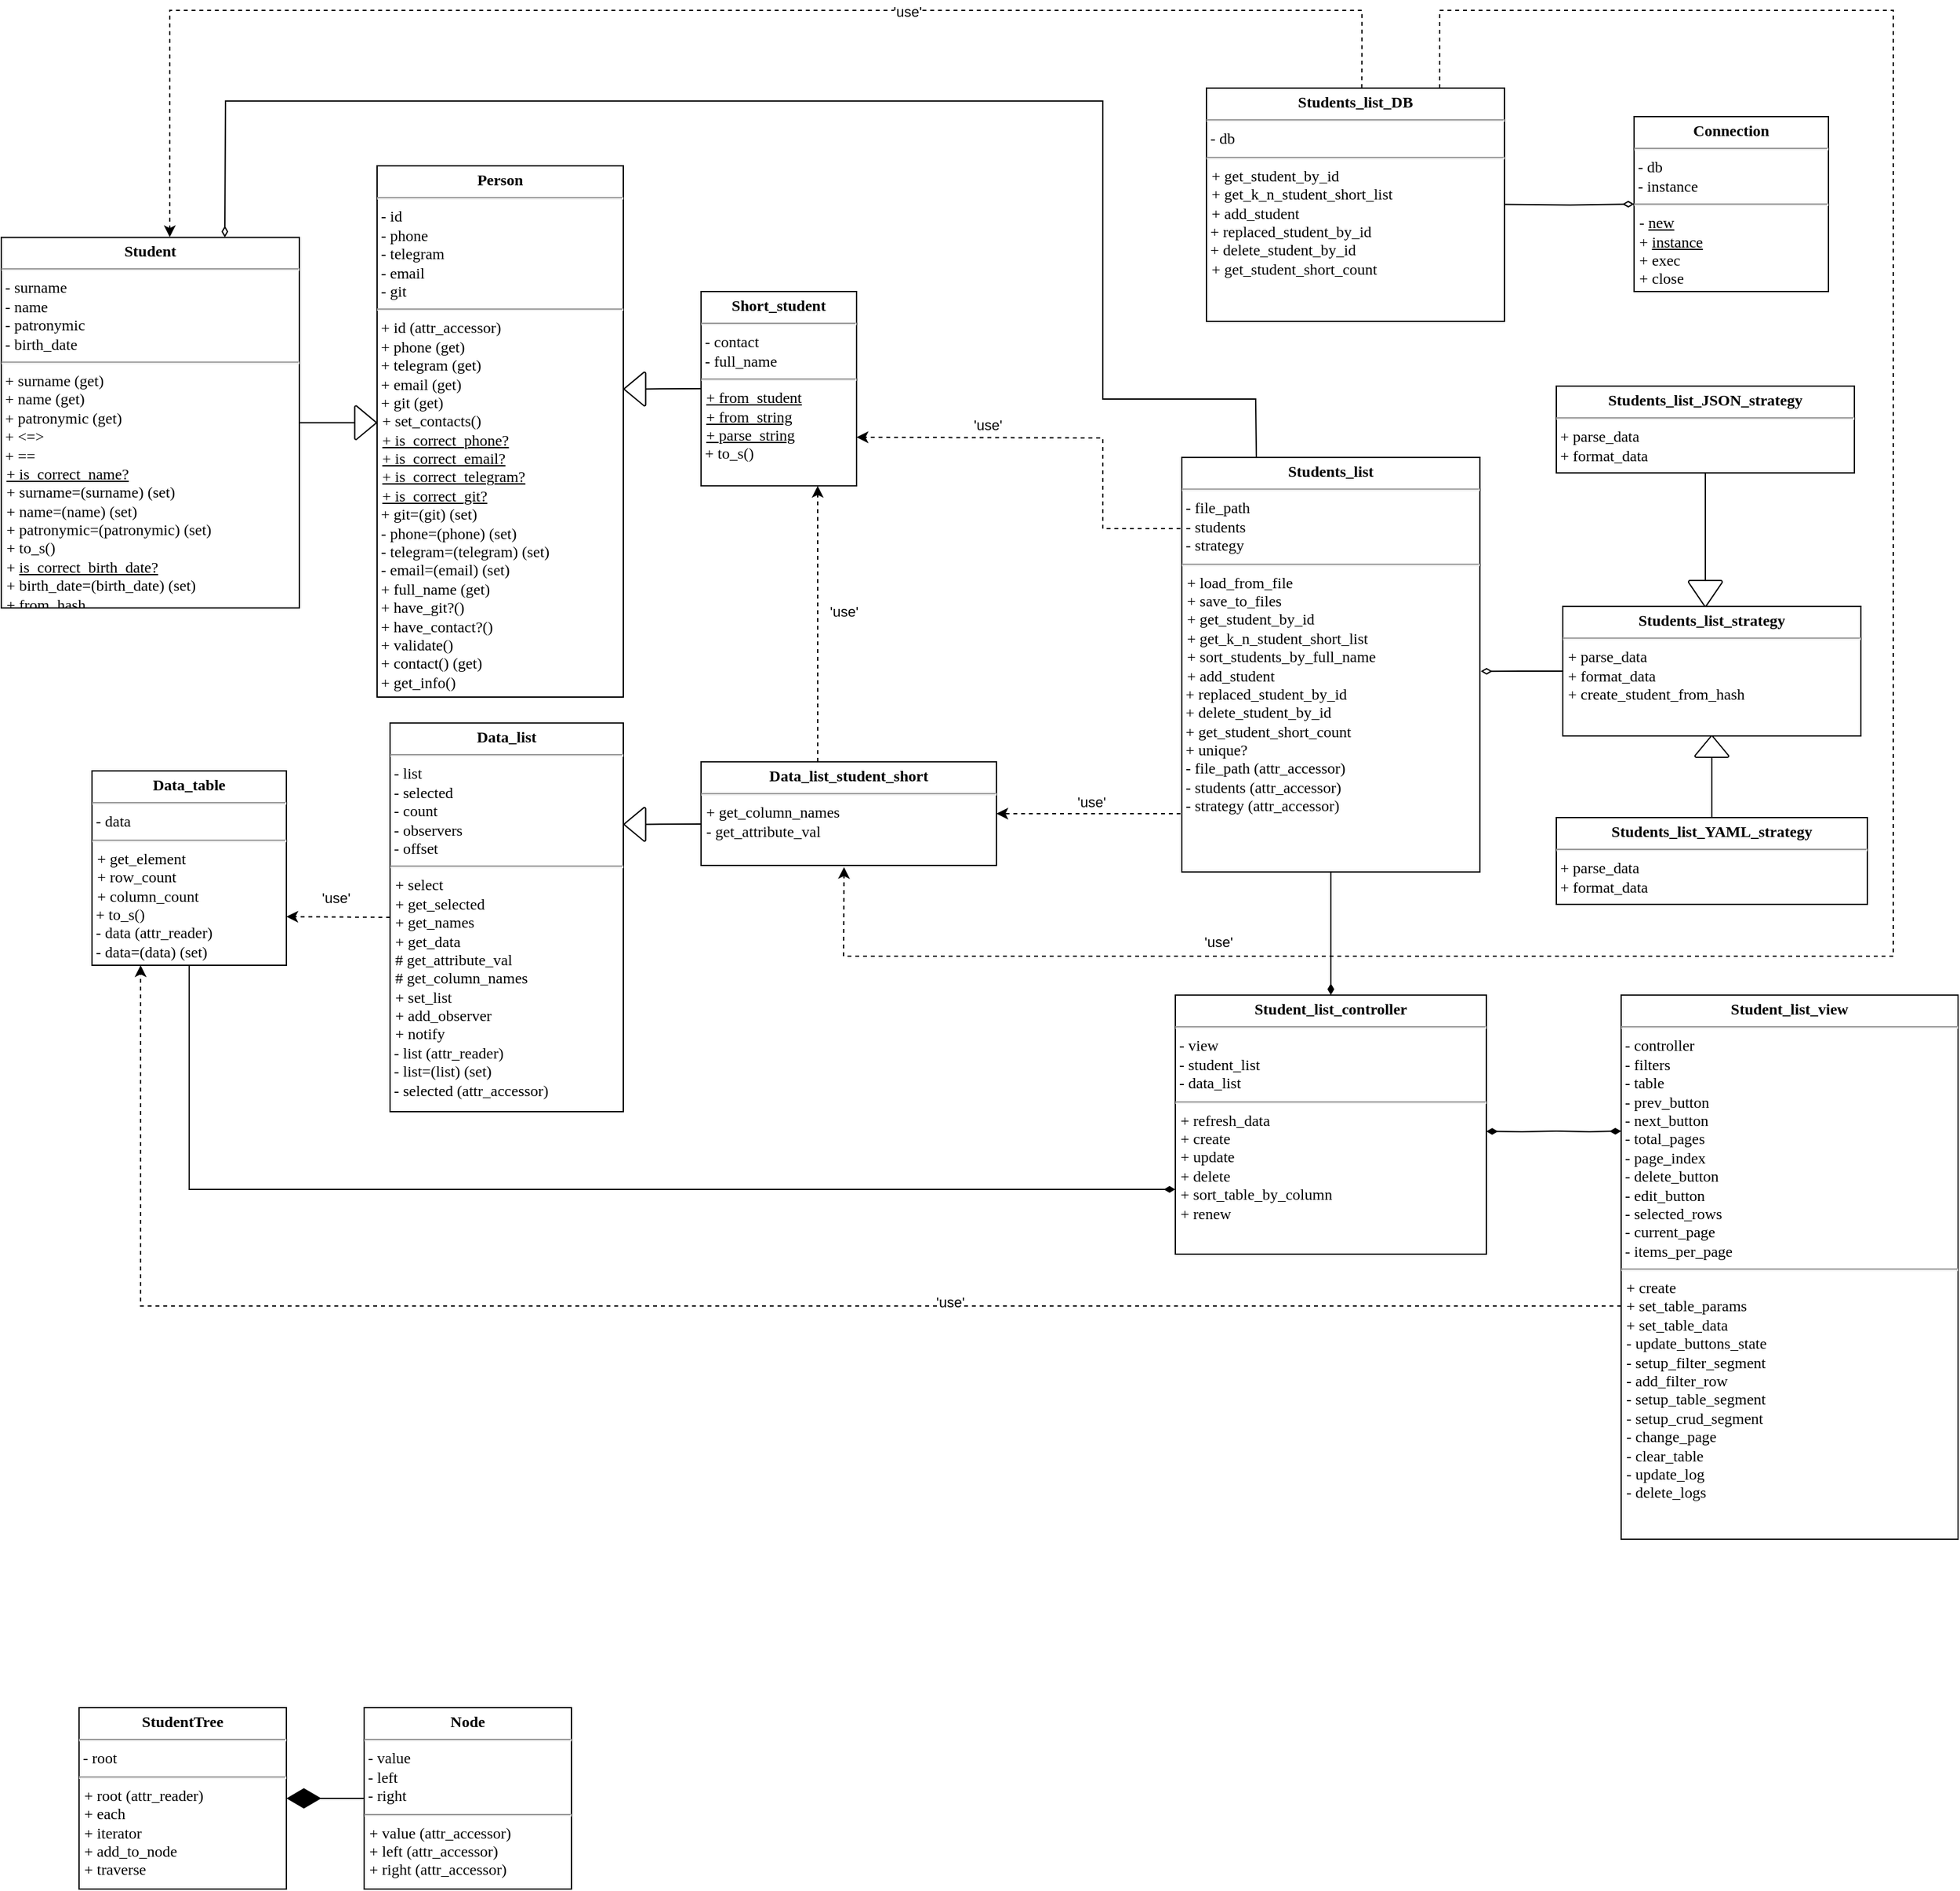 <mxfile version="26.0.6">
  <diagram name="Страница — 1" id="q6ioVeuo6QnO9YoehWd6">
    <mxGraphModel dx="2169" dy="1242" grid="1" gridSize="10" guides="1" tooltips="1" connect="1" arrows="1" fold="1" page="1" pageScale="1" pageWidth="2339" pageHeight="3300" math="0" shadow="0">
      <root>
        <mxCell id="0" />
        <mxCell id="1" parent="0" />
        <mxCell id="qwCBBPK0a3nWT45jZm9N-9" value="&lt;p style=&quot;margin: 4px 0px 0px; text-align: center;&quot;&gt;&lt;b style=&quot;&quot;&gt;&lt;font style=&quot;font-size: 12px;&quot;&gt;Person&lt;/font&gt;&lt;/b&gt;&lt;/p&gt;&lt;hr style=&quot;&quot;&gt;&lt;div style=&quot;border-color: var(--border-color);&quot;&gt;&lt;font style=&quot;border-color: var(--border-color); font-size: 12px;&quot;&gt;&amp;nbsp;- id&lt;/font&gt;&lt;/div&gt;&lt;div style=&quot;border-color: var(--border-color);&quot;&gt;&lt;font style=&quot;font-size: 12px;&quot;&gt;&amp;nbsp;- phone&lt;/font&gt;&lt;/div&gt;&lt;div style=&quot;border-color: var(--border-color);&quot;&gt;&lt;font style=&quot;font-size: 12px;&quot;&gt;&amp;nbsp;- telegram&amp;nbsp;&lt;/font&gt;&lt;/div&gt;&lt;div style=&quot;border-color: var(--border-color);&quot;&gt;&lt;font style=&quot;font-size: 12px;&quot;&gt;&amp;nbsp;- email&lt;/font&gt;&lt;/div&gt;&lt;div style=&quot;border-color: var(--border-color);&quot;&gt;&lt;font style=&quot;font-size: 12px;&quot;&gt;&amp;nbsp;- git&lt;br&gt;&lt;/font&gt;&lt;/div&gt;&lt;hr style=&quot;&quot;&gt;&lt;div style=&quot;border-color: var(--border-color);&quot;&gt;&lt;font style=&quot;border-color: var(--border-color);&quot;&gt;&amp;nbsp;+ id (attr_accessor)&lt;/font&gt;&lt;/div&gt;&lt;div style=&quot;border-color: var(--border-color);&quot;&gt;&amp;nbsp;+ phone (get)&lt;/div&gt;&lt;div style=&quot;border-color: var(--border-color);&quot;&gt;&amp;nbsp;+ telegram (get)&lt;/div&gt;&lt;div style=&quot;border-color: var(--border-color);&quot;&gt;&amp;nbsp;+ email (get)&lt;/div&gt;&lt;p style=&quot;margin: 0px 0px 0px 4px;&quot;&gt;&lt;/p&gt;&lt;div style=&quot;border-color: var(--border-color);&quot;&gt;&amp;nbsp;+ git (get)&lt;/div&gt;&lt;p style=&quot;margin: 0px 0px 0px 4px;&quot;&gt;&lt;font style=&quot;font-size: 12px;&quot;&gt;+ set_contacts()&lt;/font&gt;&lt;/p&gt;&lt;p style=&quot;margin: 0px 0px 0px 4px;&quot;&gt;&lt;u&gt;+ is_correct_phone?&lt;/u&gt;&lt;/p&gt;&lt;p style=&quot;margin: 0px 0px 0px 4px;&quot;&gt;&lt;u&gt;+ is_correct_email?&lt;br&gt;&lt;/u&gt;&lt;/p&gt;&lt;p style=&quot;margin: 0px 0px 0px 4px;&quot;&gt;&lt;u&gt;+ is_correct_telegram?&lt;br&gt;&lt;/u&gt;&lt;/p&gt;&lt;p style=&quot;margin: 0px 0px 0px 4px;&quot;&gt;&lt;u&gt;+ is_correct_git?&lt;/u&gt;&lt;/p&gt;&lt;font style=&quot;font-size: 12px;&quot;&gt;&amp;nbsp;+ git=(git) (set)&lt;br&gt;&amp;nbsp;- phone=(phone) (set)&lt;br&gt;&amp;nbsp;- telegram=(telegram) (set)&lt;br&gt;&amp;nbsp;- email=(email) (set)&lt;br style=&quot;&quot;&gt;&lt;font color=&quot;#ff9e0d&quot;&gt;&amp;nbsp;&lt;/font&gt;+ full_name (get)&lt;/font&gt;&lt;div&gt;&lt;font style=&quot;font-size: 12px;&quot;&gt;&amp;nbsp;+&amp;nbsp;have_git?()&lt;/font&gt;&lt;/div&gt;&lt;div&gt;&lt;font style=&quot;font-size: 12px;&quot;&gt;&amp;nbsp;+&amp;nbsp;have_contact?()&lt;br style=&quot;&quot;&gt;&amp;nbsp;+&amp;nbsp;validate()&lt;br style=&quot;&quot;&gt;&amp;nbsp;+ contact() (get)&lt;br style=&quot;&quot;&gt;&lt;span class=&quot;Apple-converted-space&quot; style=&quot;background-color: initial;&quot;&gt;&amp;nbsp;+ get_info()&lt;span style=&quot;background-color: initial;&quot;&gt;&lt;br&gt;&lt;/span&gt;&lt;/span&gt;&lt;br&gt;&lt;br&gt;&lt;span class=&quot;Apple-converted-space&quot; style=&quot;background-color: initial;&quot;&gt;&amp;nbsp;&lt;/span&gt;&lt;/font&gt;&lt;/div&gt;" style="verticalAlign=top;align=left;overflow=fill;fontSize=12;fontFamily=Verdana;html=1;whiteSpace=wrap;spacingLeft=1;spacing=0;spacingTop=0;" parent="1" vertex="1">
          <mxGeometry x="440" y="410" width="190" height="410" as="geometry" />
        </mxCell>
        <mxCell id="qwCBBPK0a3nWT45jZm9N-11" value="&lt;p style=&quot;margin: 4px 0px 0px; text-align: center; font-size: 12px;&quot;&gt;&lt;b style=&quot;font-size: 12px;&quot;&gt;&lt;font style=&quot;font-size: 12px;&quot;&gt;Student&lt;/font&gt;&lt;/b&gt;&lt;/p&gt;&lt;hr style=&quot;font-size: 12px;&quot;&gt;&lt;div style=&quot;border-color: var(--border-color); font-size: 12px;&quot;&gt;&lt;font style=&quot;border-color: var(--border-color); font-size: 12px;&quot;&gt;&amp;nbsp;- surname&lt;/font&gt;&lt;/div&gt;&lt;div style=&quot;border-color: var(--border-color); font-size: 12px;&quot;&gt;&lt;font style=&quot;border-color: var(--border-color); font-size: 12px;&quot;&gt;&amp;nbsp;- name&lt;/font&gt;&lt;/div&gt;&lt;div style=&quot;border-color: var(--border-color); font-size: 12px;&quot;&gt;&lt;font style=&quot;border-color: var(--border-color); font-size: 12px;&quot;&gt;&amp;nbsp;- patronymic&lt;/font&gt;&lt;/div&gt;&lt;div style=&quot;border-color: var(--border-color); font-size: 12px;&quot;&gt;&lt;font style=&quot;border-color: var(--border-color); font-size: 12px;&quot;&gt;&amp;nbsp;-&amp;nbsp;birth_date&amp;nbsp;&lt;/font&gt;&lt;/div&gt;&lt;hr style=&quot;font-size: 12px;&quot;&gt;&lt;div style=&quot;border-color: var(--border-color);&quot;&gt;&lt;font style=&quot;border-color: var(--border-color);&quot;&gt;&amp;nbsp;+ surname (get)&lt;/font&gt;&lt;/div&gt;&lt;div style=&quot;border-color: var(--border-color);&quot;&gt;&lt;font style=&quot;border-color: var(--border-color);&quot;&gt;&amp;nbsp;+ name (get)&lt;/font&gt;&lt;/div&gt;&lt;p style=&quot;margin: 0px 0px 0px 4px;&quot;&gt;&lt;font style=&quot;background-color: initial;&quot;&gt;&lt;/font&gt;&lt;/p&gt;&lt;div style=&quot;border-color: var(--border-color);&quot;&gt;&lt;font style=&quot;border-color: var(--border-color);&quot;&gt;&amp;nbsp;+ patronymic (get)&lt;/font&gt;&lt;/div&gt;&lt;div style=&quot;border-color: var(--border-color);&quot;&gt;&amp;nbsp;+ &amp;lt;=&amp;gt;&amp;nbsp;&lt;/div&gt;&lt;div style=&quot;border-color: var(--border-color);&quot;&gt;&amp;nbsp;+ ==&amp;nbsp;&lt;/div&gt;&lt;p style=&quot;margin: 0px 0px 0px 4px; font-size: 12px;&quot;&gt;&lt;font style=&quot;background-color: initial;&quot;&gt;&lt;span style=&quot;background-color: initial;&quot;&gt;&lt;u&gt;+ is_correct_name?&lt;/u&gt;&lt;/span&gt;&lt;/font&gt;&lt;/p&gt;&lt;p style=&quot;margin: 0px 0px 0px 4px; font-size: 12px;&quot;&gt;&lt;font style=&quot;background-color: initial;&quot;&gt;+ surname=(surname) (set)&lt;span style=&quot;background-color: initial;&quot;&gt;&lt;br&gt;&lt;/span&gt;&lt;/font&gt;&lt;/p&gt;&lt;p style=&quot;margin: 0px 0px 0px 4px; font-size: 12px;&quot;&gt;&lt;font style=&quot;background-color: initial;&quot;&gt;+ name=(name)&amp;nbsp;&lt;span style=&quot;background-color: initial;&quot;&gt;(set)&lt;/span&gt;&lt;br&gt;&lt;/font&gt;&lt;/p&gt;&lt;p style=&quot;margin: 0px 0px 0px 4px; font-size: 12px;&quot;&gt;&lt;font style=&quot;background-color: initial;&quot;&gt;+ patronymic=(patronymic)&amp;nbsp;&lt;span style=&quot;background-color: initial;&quot;&gt;(set)&lt;/span&gt;&lt;br&gt;&lt;/font&gt;&lt;/p&gt;&lt;p style=&quot;margin: 0px 0px 0px 4px; font-size: 12px;&quot;&gt;&lt;font style=&quot;background-color: initial;&quot;&gt;+ t&lt;/font&gt;&lt;span style=&quot;background-color: initial;&quot;&gt;o_s()&lt;/span&gt;&lt;br&gt;&lt;/p&gt;&lt;p style=&quot;margin: 0px 0px 0px 4px;&quot;&gt;+&amp;nbsp;&lt;span style=&quot;background-color: initial;&quot;&gt;&lt;u&gt;is_correct_birth_date?&lt;/u&gt;&lt;/span&gt;&lt;/p&gt;&lt;p style=&quot;margin: 0px 0px 0px 4px;&quot;&gt;+&amp;nbsp;&lt;span style=&quot;background-color: initial;&quot;&gt;birth_date=(birth_date)&amp;nbsp;&lt;/span&gt;&lt;span style=&quot;font-size: 12px; background-color: initial;&quot;&gt;(set)&lt;/span&gt;&lt;/p&gt;&lt;p style=&quot;margin: 0px 0px 0px 4px;&quot;&gt;&lt;span style=&quot;font-size: 12px; background-color: initial;&quot;&gt;+ &lt;u&gt;from_hash&lt;/u&gt;&lt;/span&gt;&lt;/p&gt;&lt;p style=&quot;margin: 0px 0px 0px 4px; font-size: 12px;&quot;&gt;&lt;span style=&quot;background-color: initial;&quot;&gt;&lt;br&gt;&lt;/span&gt;&lt;/p&gt;&lt;font style=&quot;font-size: 12px;&quot;&gt;&lt;br style=&quot;font-size: 12px;&quot;&gt;&lt;span class=&quot;Apple-converted-space&quot; style=&quot;background-color: initial; font-size: 12px;&quot;&gt;&amp;nbsp;&lt;/span&gt;&lt;/font&gt;" style="verticalAlign=top;align=left;overflow=fill;fontSize=12;fontFamily=Verdana;html=1;whiteSpace=wrap;spacingLeft=1;spacing=0;spacingTop=0;" parent="1" vertex="1">
          <mxGeometry x="150" y="465.25" width="230" height="285.97" as="geometry" />
        </mxCell>
        <mxCell id="qwCBBPK0a3nWT45jZm9N-13" value="&lt;p style=&quot;margin: 4px 0px 0px; text-align: center;&quot;&gt;&lt;b style=&quot;&quot;&gt;&lt;font style=&quot;font-size: 12px;&quot;&gt;Short_student&lt;/font&gt;&lt;/b&gt;&lt;/p&gt;&lt;hr style=&quot;&quot;&gt;&lt;div style=&quot;border-color: var(--border-color);&quot;&gt;&lt;font style=&quot;font-size: 12px;&quot;&gt;&lt;span style=&quot;background-color: initial;&quot;&gt;&lt;font style=&quot;&quot;&gt;&amp;nbsp;-&lt;/font&gt;&amp;nbsp;contact&lt;/span&gt;&lt;/font&gt;&lt;/div&gt;&lt;div style=&quot;border-color: var(--border-color);&quot;&gt;&amp;nbsp;- full_name&lt;font style=&quot;font-size: 12px;&quot; color=&quot;#ff2119&quot;&gt;&lt;span style=&quot;background-color: initial;&quot;&gt;&lt;br&gt;&lt;/span&gt;&lt;/font&gt;&lt;/div&gt;&lt;hr style=&quot;&quot;&gt;&lt;p style=&quot;margin: 0px 0px 0px 4px;&quot;&gt;&lt;u&gt;+ from_student&lt;br&gt;&lt;/u&gt;&lt;/p&gt;&lt;p style=&quot;margin: 0px 0px 0px 4px;&quot;&gt;&lt;u&gt;+ from_string&lt;br&gt;&lt;/u&gt;&lt;/p&gt;&lt;p style=&quot;margin: 0px 0px 0px 4px;&quot;&gt;&lt;u&gt;+ parse_string&lt;/u&gt;&lt;/p&gt;&lt;div&gt;&lt;font style=&quot;font-size: 12px;&quot;&gt;&amp;nbsp;+&amp;nbsp;to_s()&lt;br&gt;&lt;br&gt;&lt;span class=&quot;Apple-converted-space&quot; style=&quot;background-color: initial;&quot;&gt;&amp;nbsp;&lt;/span&gt;&lt;/font&gt;&lt;/div&gt;" style="verticalAlign=top;align=left;overflow=fill;fontSize=12;fontFamily=Verdana;html=1;whiteSpace=wrap;spacingLeft=1;spacing=0;spacingTop=0;" parent="1" vertex="1">
          <mxGeometry x="690" y="507" width="120" height="150" as="geometry" />
        </mxCell>
        <mxCell id="1eMVcWU3NHtkVdJLu_dg-1" value="" style="strokeWidth=1;html=1;shape=mxgraph.flowchart.extract_or_measurement;whiteSpace=wrap;rotation=-90;" parent="1" vertex="1">
          <mxGeometry x="626" y="574" width="26.05" height="16.46" as="geometry" />
        </mxCell>
        <mxCell id="1eMVcWU3NHtkVdJLu_dg-2" value="" style="strokeWidth=1;html=1;shape=mxgraph.flowchart.extract_or_measurement;whiteSpace=wrap;rotation=-90;direction=west;" parent="1" vertex="1">
          <mxGeometry x="417.95" y="600" width="26.05" height="16.46" as="geometry" />
        </mxCell>
        <mxCell id="1eMVcWU3NHtkVdJLu_dg-3" value="" style="endArrow=none;html=1;rounded=0;exitX=0.5;exitY=1;exitDx=0;exitDy=0;exitPerimeter=0;entryX=1;entryY=0.5;entryDx=0;entryDy=0;" parent="1" source="1eMVcWU3NHtkVdJLu_dg-2" target="qwCBBPK0a3nWT45jZm9N-11" edge="1">
          <mxGeometry width="50" height="50" relative="1" as="geometry">
            <mxPoint x="422.745" y="581.23" as="sourcePoint" />
            <mxPoint x="410" y="630" as="targetPoint" />
          </mxGeometry>
        </mxCell>
        <mxCell id="1eMVcWU3NHtkVdJLu_dg-4" value="" style="endArrow=none;html=1;rounded=0;entryX=0.5;entryY=1;entryDx=0;entryDy=0;exitX=0;exitY=0.5;exitDx=0;exitDy=0;entryPerimeter=0;" parent="1" source="qwCBBPK0a3nWT45jZm9N-13" target="1eMVcWU3NHtkVdJLu_dg-1" edge="1">
          <mxGeometry width="50" height="50" relative="1" as="geometry">
            <mxPoint x="433" y="592" as="sourcePoint" />
            <mxPoint x="390" y="592" as="targetPoint" />
          </mxGeometry>
        </mxCell>
        <mxCell id="26GmRD7r61UipeSkqGhc-1" value="&lt;p style=&quot;margin: 4px 0px 0px; text-align: center;&quot;&gt;&lt;b&gt;&lt;font&gt;StudentTree&lt;/font&gt;&lt;/b&gt;&lt;/p&gt;&lt;hr&gt;&lt;div style=&quot;border-color: var(--border-color);&quot;&gt;&lt;font&gt;&lt;span style=&quot;background-color: initial;&quot;&gt;&lt;font&gt;&amp;nbsp;-&lt;/font&gt;&amp;nbsp;root&lt;/span&gt;&lt;/font&gt;&lt;/div&gt;&lt;hr&gt;&lt;p style=&quot;margin: 0px 0px 0px 4px;&quot;&gt;&lt;font&gt;&lt;font&gt;+ root (attr_reader)&lt;br&gt;+ each&lt;br&gt;&lt;/font&gt;&lt;/font&gt;&lt;/p&gt;&lt;p style=&quot;margin: 0px 0px 0px 4px;&quot;&gt;&lt;font&gt;&lt;font&gt;+&amp;nbsp;&lt;/font&gt;iterator&lt;/font&gt;&lt;/p&gt;&lt;p style=&quot;margin: 0px 0px 0px 4px;&quot;&gt;&lt;font&gt;&lt;span class=&quot;Apple-converted-space&quot; style=&quot;background-color: initial;&quot;&gt;+ add_to_node&lt;/span&gt;&lt;/font&gt;&lt;/p&gt;&lt;p style=&quot;margin: 0px 0px 0px 4px;&quot;&gt;&lt;span style=&quot;background-color: initial;&quot;&gt;+ traverse&lt;/span&gt;&lt;/p&gt;" style="verticalAlign=top;align=left;overflow=fill;fontSize=12;fontFamily=Verdana;html=1;whiteSpace=wrap;spacingLeft=1;spacing=0;spacingTop=0;" parent="1" vertex="1">
          <mxGeometry x="210" y="1600" width="160" height="140" as="geometry" />
        </mxCell>
        <mxCell id="26GmRD7r61UipeSkqGhc-3" value="&lt;p style=&quot;margin: 4px 0px 0px; text-align: center;&quot;&gt;&lt;b&gt;Node&lt;/b&gt;&lt;/p&gt;&lt;hr&gt;&lt;div style=&quot;border-color: var(--border-color);&quot;&gt;&lt;div style=&quot;border-color: var(--border-color);&quot;&gt;&lt;span style=&quot;background-color: initial;&quot;&gt;&lt;font&gt;&amp;nbsp;-&lt;/font&gt;&amp;nbsp;value&lt;/span&gt;&lt;/div&gt;&lt;div style=&quot;border-color: var(--border-color);&quot;&gt;&lt;span style=&quot;background-color: initial;&quot;&gt;&amp;nbsp;- left&lt;/span&gt;&lt;/div&gt;&lt;div style=&quot;border-color: var(--border-color);&quot;&gt;&lt;span style=&quot;background-color: initial;&quot;&gt;&amp;nbsp;- right&lt;/span&gt;&lt;/div&gt;&lt;/div&gt;&lt;hr&gt;&lt;p style=&quot;margin: 0px 0px 0px 4px;&quot;&gt;&lt;font&gt;&lt;font&gt;+ value (attr_accessor)&lt;/font&gt;&lt;/font&gt;&lt;/p&gt;&lt;p style=&quot;margin: 0px 0px 0px 4px;&quot;&gt;&lt;font&gt;&lt;font&gt;+ left&amp;nbsp;(attr_accessor)&lt;/font&gt;&lt;/font&gt;&lt;/p&gt;&lt;p style=&quot;margin: 0px 0px 0px 4px;&quot;&gt;&lt;font&gt;&lt;font&gt;+ right&amp;nbsp;(attr_accessor)&lt;br&gt;&lt;br&gt;&lt;/font&gt;&lt;/font&gt;&lt;/p&gt;" style="verticalAlign=top;align=left;overflow=fill;fontSize=12;fontFamily=Verdana;html=1;whiteSpace=wrap;spacingLeft=1;spacing=0;spacingTop=0;" parent="1" vertex="1">
          <mxGeometry x="430" y="1600" width="160" height="140" as="geometry" />
        </mxCell>
        <mxCell id="26GmRD7r61UipeSkqGhc-4" value="" style="endArrow=diamondThin;endFill=1;endSize=24;html=1;rounded=0;entryX=1;entryY=0.5;entryDx=0;entryDy=0;exitX=0;exitY=0.5;exitDx=0;exitDy=0;fontFamily=Verdana;fontSize=12;" parent="1" source="26GmRD7r61UipeSkqGhc-3" target="26GmRD7r61UipeSkqGhc-1" edge="1">
          <mxGeometry width="160" relative="1" as="geometry">
            <mxPoint x="490" y="1570" as="sourcePoint" />
            <mxPoint x="650" y="1570" as="targetPoint" />
          </mxGeometry>
        </mxCell>
        <mxCell id="Yj_QdFQ2FOfzB5gDncp1-5" style="edgeStyle=orthogonalEdgeStyle;rounded=0;orthogonalLoop=1;jettySize=auto;html=1;entryX=0;entryY=0.75;entryDx=0;entryDy=0;endArrow=diamondThin;endFill=1;" edge="1" parent="1" source="-DEV9Ip3VkX0EOVQWoMF-1" target="Yj_QdFQ2FOfzB5gDncp1-2">
          <mxGeometry relative="1" as="geometry">
            <Array as="points">
              <mxPoint x="295" y="1200" />
            </Array>
          </mxGeometry>
        </mxCell>
        <mxCell id="-DEV9Ip3VkX0EOVQWoMF-1" value="&lt;p style=&quot;margin: 4px 0px 0px; text-align: center;&quot;&gt;&lt;b style=&quot;&quot;&gt;&lt;font style=&quot;font-size: 12px;&quot;&gt;Data_table&lt;/font&gt;&lt;/b&gt;&lt;/p&gt;&lt;hr style=&quot;&quot;&gt;&lt;div style=&quot;border-color: var(--border-color);&quot;&gt;&lt;font style=&quot;font-size: 12px;&quot;&gt;&lt;span style=&quot;background-color: initial;&quot;&gt;&lt;font style=&quot;&quot;&gt;&amp;nbsp;-&lt;/font&gt;&amp;nbsp;data&lt;/span&gt;&lt;/font&gt;&lt;/div&gt;&lt;hr style=&quot;&quot;&gt;&lt;p style=&quot;margin: 0px 0px 0px 4px;&quot;&gt;+&amp;nbsp;get_element&lt;/p&gt;&lt;p style=&quot;margin: 0px 0px 0px 4px;&quot;&gt;+ row_count&lt;/p&gt;&lt;p style=&quot;margin: 0px 0px 0px 4px;&quot;&gt;+ column_count&lt;/p&gt;&lt;div&gt;&lt;font style=&quot;font-size: 12px;&quot;&gt;&amp;nbsp;+&amp;nbsp;to_s()&lt;/font&gt;&lt;/div&gt;&lt;div&gt;&lt;font style=&quot;font-size: 12px;&quot;&gt;&amp;nbsp;- data (attr_reader)&lt;/font&gt;&lt;/div&gt;&lt;div&gt;&lt;font style=&quot;font-size: 12px;&quot;&gt;&amp;nbsp;- data=(data) (set)&lt;br&gt;&lt;br&gt;&lt;span class=&quot;Apple-converted-space&quot; style=&quot;background-color: initial;&quot;&gt;&amp;nbsp;&lt;/span&gt;&lt;/font&gt;&lt;/div&gt;" style="verticalAlign=top;align=left;overflow=fill;fontSize=12;fontFamily=Verdana;html=1;whiteSpace=wrap;spacingLeft=1;spacing=0;spacingTop=0;" parent="1" vertex="1">
          <mxGeometry x="220" y="877" width="150" height="150" as="geometry" />
        </mxCell>
        <mxCell id="-DEV9Ip3VkX0EOVQWoMF-2" value="&lt;p style=&quot;margin: 4px 0px 0px; text-align: center;&quot;&gt;&lt;b style=&quot;&quot;&gt;&lt;font style=&quot;font-size: 12px;&quot;&gt;Data_list&lt;/font&gt;&lt;/b&gt;&lt;/p&gt;&lt;hr style=&quot;&quot;&gt;&lt;div style=&quot;border-color: var(--border-color);&quot;&gt;&lt;font style=&quot;font-size: 12px;&quot;&gt;&lt;span style=&quot;background-color: initial;&quot;&gt;&lt;font style=&quot;&quot;&gt;&amp;nbsp;-&lt;/font&gt;&amp;nbsp;list&lt;/span&gt;&lt;/font&gt;&lt;/div&gt;&lt;div style=&quot;border-color: var(--border-color);&quot;&gt;&lt;font style=&quot;font-size: 12px;&quot;&gt;&lt;span style=&quot;background-color: initial;&quot;&gt;&amp;nbsp;- selected&lt;/span&gt;&lt;/font&gt;&lt;/div&gt;&lt;div style=&quot;border-color: var(--border-color);&quot;&gt;&amp;nbsp;- count&lt;/div&gt;&lt;div style=&quot;border-color: var(--border-color);&quot;&gt;&amp;nbsp;- observers&lt;/div&gt;&lt;div style=&quot;border-color: var(--border-color);&quot;&gt;&amp;nbsp;- offset&lt;/div&gt;&lt;hr style=&quot;&quot;&gt;&lt;p style=&quot;margin: 0px 0px 0px 4px;&quot;&gt;&lt;span style=&quot;background-color: initial;&quot;&gt;+&amp;nbsp;select&lt;/span&gt;&lt;/p&gt;&lt;p style=&quot;margin: 0px 0px 0px 4px;&quot;&gt;+ get_selected&lt;span style=&quot;background-color: initial;&quot;&gt;&lt;/span&gt;&lt;/p&gt;&lt;p style=&quot;margin: 0px 0px 0px 4px;&quot;&gt;&lt;span style=&quot;background-color: transparent; color: light-dark(rgb(0, 0, 0), rgb(255, 255, 255));&quot;&gt;+ get_names&lt;/span&gt;&lt;/p&gt;&lt;p style=&quot;margin: 0px 0px 0px 4px;&quot;&gt;+ get_data&lt;/p&gt;&lt;p style=&quot;margin: 0px 0px 0px 4px;&quot;&gt;# get_attribute_val&lt;/p&gt;&lt;p style=&quot;margin: 0px 0px 0px 4px;&quot;&gt;&lt;span style=&quot;background-color: transparent; color: light-dark(rgb(0, 0, 0), rgb(255, 255, 255));&quot;&gt;#&lt;/span&gt;&lt;span style=&quot;background-color: transparent; color: light-dark(rgb(0, 0, 0), rgb(255, 255, 255));&quot;&gt;&amp;nbsp;&lt;/span&gt;get_column_names&lt;/p&gt;&lt;p style=&quot;margin: 0px 0px 0px 4px;&quot;&gt;+ set_list&lt;/p&gt;&lt;p style=&quot;margin: 0px 0px 0px 4px;&quot;&gt;+ add_observer&lt;/p&gt;&lt;p style=&quot;margin: 0px 0px 0px 4px;&quot;&gt;+ notify&lt;/p&gt;&lt;div&gt;&amp;nbsp;- list (attr_reader)&lt;/div&gt;&lt;div&gt;&amp;nbsp;- list=(list) (set)&lt;/div&gt;&lt;div&gt;&amp;nbsp;- selected (attr_accessor)&lt;/div&gt;&lt;div&gt;&lt;font style=&quot;font-size: 12px;&quot;&gt;&lt;span class=&quot;Apple-converted-space&quot; style=&quot;background-color: initial;&quot;&gt;&amp;nbsp;&lt;/span&gt;&lt;/font&gt;&lt;/div&gt;" style="verticalAlign=top;align=left;overflow=fill;fontSize=12;fontFamily=Verdana;html=1;whiteSpace=wrap;spacingLeft=1;spacing=0;spacingTop=0;" parent="1" vertex="1">
          <mxGeometry x="450" y="840" width="180" height="300" as="geometry" />
        </mxCell>
        <mxCell id="-DEV9Ip3VkX0EOVQWoMF-3" value="&lt;p style=&quot;margin: 4px 0px 0px; text-align: center;&quot;&gt;&lt;b style=&quot;&quot;&gt;&lt;font style=&quot;font-size: 12px;&quot;&gt;Data_list_student_short&lt;/font&gt;&lt;/b&gt;&lt;/p&gt;&lt;hr style=&quot;&quot;&gt;&lt;p style=&quot;margin: 0px 0px 0px 4px;&quot;&gt;&lt;span style=&quot;background-color: initial;&quot;&gt;+ get_column_names&lt;/span&gt;&lt;/p&gt;&lt;p style=&quot;margin: 0px 0px 0px 4px;&quot;&gt;-&amp;nbsp;&lt;span style=&quot;background-color: initial;&quot;&gt;get_attribute_val&lt;/span&gt;&lt;/p&gt;&lt;div&gt;&lt;font style=&quot;font-size: 12px;&quot;&gt;&lt;br&gt;&lt;span class=&quot;Apple-converted-space&quot; style=&quot;background-color: initial;&quot;&gt;&amp;nbsp;&lt;/span&gt;&lt;/font&gt;&lt;/div&gt;" style="verticalAlign=top;align=left;overflow=fill;fontSize=12;fontFamily=Verdana;html=1;whiteSpace=wrap;spacingLeft=1;spacing=0;spacingTop=0;" parent="1" vertex="1">
          <mxGeometry x="690" y="870" width="227.95" height="80" as="geometry" />
        </mxCell>
        <mxCell id="-DEV9Ip3VkX0EOVQWoMF-4" value="" style="strokeWidth=1;html=1;shape=mxgraph.flowchart.extract_or_measurement;whiteSpace=wrap;rotation=-90;" parent="1" vertex="1">
          <mxGeometry x="626" y="910" width="26.05" height="16.46" as="geometry" />
        </mxCell>
        <mxCell id="-DEV9Ip3VkX0EOVQWoMF-5" value="" style="endArrow=none;html=1;rounded=0;entryX=0.5;entryY=1;entryDx=0;entryDy=0;exitX=0;exitY=0.5;exitDx=0;exitDy=0;entryPerimeter=0;" parent="1" target="-DEV9Ip3VkX0EOVQWoMF-4" edge="1">
          <mxGeometry width="50" height="50" relative="1" as="geometry">
            <mxPoint x="690" y="918" as="sourcePoint" />
            <mxPoint x="390" y="928" as="targetPoint" />
          </mxGeometry>
        </mxCell>
        <mxCell id="-DEV9Ip3VkX0EOVQWoMF-6" value="" style="endArrow=classic;html=1;rounded=0;entryX=0.75;entryY=1;entryDx=0;entryDy=0;exitX=0.395;exitY=0;exitDx=0;exitDy=0;exitPerimeter=0;dashed=1;" parent="1" source="-DEV9Ip3VkX0EOVQWoMF-3" target="qwCBBPK0a3nWT45jZm9N-13" edge="1">
          <mxGeometry width="50" height="50" relative="1" as="geometry">
            <mxPoint x="520" y="790" as="sourcePoint" />
            <mxPoint x="570" y="740" as="targetPoint" />
          </mxGeometry>
        </mxCell>
        <mxCell id="-DEV9Ip3VkX0EOVQWoMF-7" value="&lt;br&gt;&lt;div&gt;&lt;br&gt;&lt;/div&gt;" style="edgeLabel;html=1;align=center;verticalAlign=middle;resizable=0;points=[];" parent="-DEV9Ip3VkX0EOVQWoMF-6" vertex="1" connectable="0">
          <mxGeometry x="0.103" relative="1" as="geometry">
            <mxPoint as="offset" />
          </mxGeometry>
        </mxCell>
        <mxCell id="-DEV9Ip3VkX0EOVQWoMF-8" value="&#39;use&#39;" style="edgeLabel;html=1;align=center;verticalAlign=middle;resizable=0;points=[];" parent="-DEV9Ip3VkX0EOVQWoMF-6" vertex="1" connectable="0">
          <mxGeometry x="0.103" y="-1" relative="1" as="geometry">
            <mxPoint x="19" y="1" as="offset" />
          </mxGeometry>
        </mxCell>
        <mxCell id="-DEV9Ip3VkX0EOVQWoMF-9" value="" style="endArrow=classic;html=1;rounded=0;entryX=1;entryY=0.75;entryDx=0;entryDy=0;exitX=0;exitY=0.5;exitDx=0;exitDy=0;dashed=1;" parent="1" source="-DEV9Ip3VkX0EOVQWoMF-2" target="-DEV9Ip3VkX0EOVQWoMF-1" edge="1">
          <mxGeometry width="50" height="50" relative="1" as="geometry">
            <mxPoint x="790" y="880" as="sourcePoint" />
            <mxPoint x="790" y="667" as="targetPoint" />
          </mxGeometry>
        </mxCell>
        <mxCell id="-DEV9Ip3VkX0EOVQWoMF-10" value="&lt;br&gt;&lt;div&gt;&lt;br&gt;&lt;/div&gt;" style="edgeLabel;html=1;align=center;verticalAlign=middle;resizable=0;points=[];" parent="-DEV9Ip3VkX0EOVQWoMF-9" vertex="1" connectable="0">
          <mxGeometry x="0.103" relative="1" as="geometry">
            <mxPoint as="offset" />
          </mxGeometry>
        </mxCell>
        <mxCell id="-DEV9Ip3VkX0EOVQWoMF-11" value="&#39;use&#39;" style="edgeLabel;html=1;align=center;verticalAlign=middle;resizable=0;points=[];" parent="-DEV9Ip3VkX0EOVQWoMF-9" vertex="1" connectable="0">
          <mxGeometry x="0.103" y="-1" relative="1" as="geometry">
            <mxPoint x="2" y="-14" as="offset" />
          </mxGeometry>
        </mxCell>
        <mxCell id="Yj_QdFQ2FOfzB5gDncp1-4" style="edgeStyle=orthogonalEdgeStyle;rounded=0;orthogonalLoop=1;jettySize=auto;html=1;entryX=0.5;entryY=0;entryDx=0;entryDy=0;endArrow=diamondThin;endFill=1;" edge="1" parent="1" source="-DEV9Ip3VkX0EOVQWoMF-12" target="Yj_QdFQ2FOfzB5gDncp1-2">
          <mxGeometry relative="1" as="geometry" />
        </mxCell>
        <mxCell id="-DEV9Ip3VkX0EOVQWoMF-12" value="&lt;p style=&quot;margin: 4px 0px 0px; text-align: center;&quot;&gt;&lt;b style=&quot;&quot;&gt;&lt;font style=&quot;font-size: 12px;&quot;&gt;Students_list&lt;/font&gt;&lt;/b&gt;&lt;/p&gt;&lt;hr style=&quot;&quot;&gt;&lt;div style=&quot;border-color: var(--border-color);&quot;&gt;&lt;font style=&quot;font-size: 12px;&quot;&gt;&lt;span style=&quot;background-color: initial;&quot;&gt;&lt;font style=&quot;&quot;&gt;&amp;nbsp;-&lt;/font&gt;&amp;nbsp;file_path&lt;/span&gt;&lt;/font&gt;&lt;/div&gt;&lt;div style=&quot;border-color: var(--border-color);&quot;&gt;&lt;font style=&quot;font-size: 12px;&quot;&gt;&lt;span style=&quot;background-color: initial;&quot;&gt;&amp;nbsp;- students&lt;/span&gt;&lt;/font&gt;&lt;/div&gt;&lt;div style=&quot;border-color: var(--border-color);&quot;&gt;&amp;nbsp;- strategy&lt;/div&gt;&lt;hr style=&quot;&quot;&gt;&lt;p style=&quot;margin: 0px 0px 0px 4px;&quot;&gt;&lt;span style=&quot;background-color: initial;&quot;&gt;+&amp;nbsp;load_from_file&lt;/span&gt;&lt;/p&gt;&lt;p style=&quot;margin: 0px 0px 0px 4px;&quot;&gt;+ save_to_files&lt;/p&gt;&lt;p style=&quot;margin: 0px 0px 0px 4px;&quot;&gt;+ get_student_by_id&lt;/p&gt;&lt;p style=&quot;margin: 0px 0px 0px 4px;&quot;&gt;+ get_k_n_student_short_list&lt;/p&gt;&lt;p style=&quot;margin: 0px 0px 0px 4px;&quot;&gt;+ sort_students_by_full_name&lt;/p&gt;&lt;p style=&quot;margin: 0px 0px 0px 4px;&quot;&gt;+&amp;nbsp;add_student&lt;/p&gt;&lt;div&gt;&amp;nbsp;+ replaced_student_by_id&lt;/div&gt;&lt;div&gt;&amp;nbsp;+ delete_student_by_id&lt;/div&gt;&lt;div&gt;&amp;nbsp;+ get_student_short_count&lt;/div&gt;&lt;div&gt;&amp;nbsp;+ unique?&lt;/div&gt;&lt;div&gt;&amp;nbsp;- file_path&amp;nbsp;(attr_accessor)&lt;/div&gt;&lt;div&gt;&amp;nbsp;- students&amp;nbsp;(attr_accessor)&lt;/div&gt;&lt;div&gt;&amp;nbsp;- strategy (attr_accessor)&lt;/div&gt;&lt;div&gt;&lt;font style=&quot;font-size: 12px;&quot;&gt;&lt;span class=&quot;Apple-converted-space&quot; style=&quot;background-color: initial;&quot;&gt;&amp;nbsp;&lt;/span&gt;&lt;/font&gt;&lt;/div&gt;" style="verticalAlign=top;align=left;overflow=fill;fontSize=12;fontFamily=Verdana;html=1;whiteSpace=wrap;spacingLeft=1;spacing=0;spacingTop=0;" parent="1" vertex="1">
          <mxGeometry x="1061" y="635" width="230" height="320" as="geometry" />
        </mxCell>
        <mxCell id="-DEV9Ip3VkX0EOVQWoMF-23" value="" style="endArrow=classic;html=1;rounded=0;entryX=1;entryY=0.5;entryDx=0;entryDy=0;dashed=1;" parent="1" target="-DEV9Ip3VkX0EOVQWoMF-3" edge="1">
          <mxGeometry width="50" height="50" relative="1" as="geometry">
            <mxPoint x="1060" y="910" as="sourcePoint" />
            <mxPoint x="950" y="667" as="targetPoint" />
          </mxGeometry>
        </mxCell>
        <mxCell id="-DEV9Ip3VkX0EOVQWoMF-24" value="&lt;br&gt;&lt;div&gt;&lt;br&gt;&lt;/div&gt;" style="edgeLabel;html=1;align=center;verticalAlign=middle;resizable=0;points=[];" parent="-DEV9Ip3VkX0EOVQWoMF-23" vertex="1" connectable="0">
          <mxGeometry x="0.103" relative="1" as="geometry">
            <mxPoint as="offset" />
          </mxGeometry>
        </mxCell>
        <mxCell id="-DEV9Ip3VkX0EOVQWoMF-25" value="&#39;use&#39;" style="edgeLabel;html=1;align=center;verticalAlign=middle;resizable=0;points=[];" parent="-DEV9Ip3VkX0EOVQWoMF-23" vertex="1" connectable="0">
          <mxGeometry x="0.103" y="-1" relative="1" as="geometry">
            <mxPoint x="9" y="-8" as="offset" />
          </mxGeometry>
        </mxCell>
        <mxCell id="-DEV9Ip3VkX0EOVQWoMF-26" value="" style="endArrow=classic;html=1;rounded=0;entryX=1;entryY=0.75;entryDx=0;entryDy=0;dashed=1;" parent="1" target="qwCBBPK0a3nWT45jZm9N-13" edge="1">
          <mxGeometry width="50" height="50" relative="1" as="geometry">
            <mxPoint x="1059.95" y="690" as="sourcePoint" />
            <mxPoint x="917.95" y="690" as="targetPoint" />
            <Array as="points">
              <mxPoint x="1000" y="690" />
              <mxPoint x="1000" y="620" />
            </Array>
          </mxGeometry>
        </mxCell>
        <mxCell id="-DEV9Ip3VkX0EOVQWoMF-27" value="&lt;br&gt;&lt;div&gt;&lt;br&gt;&lt;/div&gt;" style="edgeLabel;html=1;align=center;verticalAlign=middle;resizable=0;points=[];" parent="-DEV9Ip3VkX0EOVQWoMF-26" vertex="1" connectable="0">
          <mxGeometry x="0.103" relative="1" as="geometry">
            <mxPoint as="offset" />
          </mxGeometry>
        </mxCell>
        <mxCell id="-DEV9Ip3VkX0EOVQWoMF-28" value="&#39;use&#39;" style="edgeLabel;html=1;align=center;verticalAlign=middle;resizable=0;points=[];" parent="-DEV9Ip3VkX0EOVQWoMF-26" vertex="1" connectable="0">
          <mxGeometry x="0.103" y="-1" relative="1" as="geometry">
            <mxPoint x="-43" y="-9" as="offset" />
          </mxGeometry>
        </mxCell>
        <mxCell id="-DEV9Ip3VkX0EOVQWoMF-29" value="" style="endArrow=diamondThin;html=1;rounded=0;exitX=0.25;exitY=0;exitDx=0;exitDy=0;entryX=0.75;entryY=0;entryDx=0;entryDy=0;endFill=0;" parent="1" source="-DEV9Ip3VkX0EOVQWoMF-12" target="qwCBBPK0a3nWT45jZm9N-11" edge="1">
          <mxGeometry width="50" height="50" relative="1" as="geometry">
            <mxPoint x="670" y="740" as="sourcePoint" />
            <mxPoint x="720" y="690" as="targetPoint" />
            <Array as="points">
              <mxPoint x="1118" y="590" />
              <mxPoint x="1000" y="590" />
              <mxPoint x="1000" y="360" />
              <mxPoint x="323" y="360" />
            </Array>
          </mxGeometry>
        </mxCell>
        <mxCell id="FaFQDew5OTJI59UDyF4X-7" value="&lt;p style=&quot;margin: 4px 0px 0px; text-align: center;&quot;&gt;&lt;b style=&quot;&quot;&gt;&lt;font style=&quot;font-size: 12px;&quot;&gt;Students_list_strategy&lt;/font&gt;&lt;/b&gt;&lt;/p&gt;&lt;hr style=&quot;&quot;&gt;&lt;p style=&quot;margin: 0px 0px 0px 4px;&quot;&gt;&lt;span style=&quot;background-color: initial;&quot;&gt;+&amp;nbsp;parse_data&lt;/span&gt;&lt;/p&gt;&lt;p style=&quot;margin: 0px 0px 0px 4px;&quot;&gt;+ format_data&lt;/p&gt;&lt;p style=&quot;margin: 0px 0px 0px 4px;&quot;&gt;+ create_student_from_hash&lt;/p&gt;&lt;div&gt;&lt;font style=&quot;font-size: 12px;&quot;&gt;&lt;span class=&quot;Apple-converted-space&quot; style=&quot;background-color: initial;&quot;&gt;&amp;nbsp;&lt;/span&gt;&lt;/font&gt;&lt;/div&gt;" style="verticalAlign=top;align=left;overflow=fill;fontSize=12;fontFamily=Verdana;html=1;whiteSpace=wrap;spacingLeft=1;spacing=0;spacingTop=0;" parent="1" vertex="1">
          <mxGeometry x="1355" y="750" width="230" height="100" as="geometry" />
        </mxCell>
        <mxCell id="FaFQDew5OTJI59UDyF4X-8" value="&lt;p style=&quot;margin: 4px 0px 0px; text-align: center;&quot;&gt;&lt;b style=&quot;&quot;&gt;&lt;font style=&quot;font-size: 12px;&quot;&gt;Students_list_JSON_&lt;/font&gt;&lt;/b&gt;&lt;b style=&quot;background-color: transparent; color: light-dark(rgb(0, 0, 0), rgb(255, 255, 255));&quot;&gt;strategy&lt;/b&gt;&lt;/p&gt;&lt;hr style=&quot;&quot;&gt;&lt;div style=&quot;border-color: var(--border-color);&quot;&gt;&lt;span style=&quot;background-color: initial;&quot;&gt;&amp;nbsp;+ parse_data&lt;/span&gt;&lt;/div&gt;&lt;div&gt;&amp;nbsp;+ format_data&lt;/div&gt;&lt;div&gt;&amp;nbsp;&lt;/div&gt;&lt;div&gt;&lt;font style=&quot;font-size: 12px;&quot;&gt;&lt;span class=&quot;Apple-converted-space&quot; style=&quot;background-color: initial;&quot;&gt;&amp;nbsp;&lt;/span&gt;&lt;/font&gt;&lt;/div&gt;" style="verticalAlign=top;align=left;overflow=fill;fontSize=12;fontFamily=Verdana;html=1;whiteSpace=wrap;spacingLeft=1;spacing=0;spacingTop=0;" parent="1" vertex="1">
          <mxGeometry x="1350" y="580" width="230" height="67" as="geometry" />
        </mxCell>
        <mxCell id="FaFQDew5OTJI59UDyF4X-9" value="&lt;p style=&quot;margin: 4px 0px 0px; text-align: center;&quot;&gt;&lt;b style=&quot;&quot;&gt;&lt;font style=&quot;font-size: 12px;&quot;&gt;Students_list_YAML_strategy&lt;/font&gt;&lt;/b&gt;&lt;/p&gt;&lt;hr style=&quot;&quot;&gt;&lt;div style=&quot;border-color: var(--border-color);&quot;&gt;&lt;span style=&quot;background-color: initial;&quot;&gt;&amp;nbsp;+ parse_data&lt;/span&gt;&lt;/div&gt;&lt;div&gt;&amp;nbsp;+ format_data&lt;/div&gt;&lt;div&gt;&amp;nbsp;&lt;/div&gt;&lt;div&gt;&lt;font style=&quot;font-size: 12px;&quot;&gt;&lt;span class=&quot;Apple-converted-space&quot; style=&quot;background-color: initial;&quot;&gt;&amp;nbsp;&lt;/span&gt;&lt;/font&gt;&lt;/div&gt;" style="verticalAlign=top;align=left;overflow=fill;fontSize=12;fontFamily=Verdana;html=1;whiteSpace=wrap;spacingLeft=1;spacing=0;spacingTop=0;" parent="1" vertex="1">
          <mxGeometry x="1350" y="913" width="240" height="67" as="geometry" />
        </mxCell>
        <mxCell id="FaFQDew5OTJI59UDyF4X-10" value="" style="strokeWidth=1;html=1;shape=mxgraph.flowchart.extract_or_measurement;whiteSpace=wrap;rotation=0;" parent="1" vertex="1">
          <mxGeometry x="1456.97" y="850" width="26.05" height="16.46" as="geometry" />
        </mxCell>
        <mxCell id="FaFQDew5OTJI59UDyF4X-11" value="" style="endArrow=none;html=1;rounded=0;exitX=0.5;exitY=0;exitDx=0;exitDy=0;entryX=0.5;entryY=1;entryDx=0;entryDy=0;entryPerimeter=0;" parent="1" source="FaFQDew5OTJI59UDyF4X-9" target="FaFQDew5OTJI59UDyF4X-10" edge="1">
          <mxGeometry width="50" height="50" relative="1" as="geometry">
            <mxPoint x="1050" y="910" as="sourcePoint" />
            <mxPoint x="1470" y="870" as="targetPoint" />
          </mxGeometry>
        </mxCell>
        <mxCell id="FaFQDew5OTJI59UDyF4X-12" value="" style="strokeWidth=1;html=1;shape=mxgraph.flowchart.extract_or_measurement;whiteSpace=wrap;rotation=-180;" parent="1" vertex="1">
          <mxGeometry x="1451.98" y="730" width="26.05" height="20" as="geometry" />
        </mxCell>
        <mxCell id="FaFQDew5OTJI59UDyF4X-13" value="" style="endArrow=none;html=1;rounded=0;entryX=0.5;entryY=1;entryDx=0;entryDy=0;entryPerimeter=0;exitX=0.5;exitY=1;exitDx=0;exitDy=0;" parent="1" source="FaFQDew5OTJI59UDyF4X-8" target="FaFQDew5OTJI59UDyF4X-12" edge="1">
          <mxGeometry width="50" height="50" relative="1" as="geometry">
            <mxPoint x="1464" y="720" as="sourcePoint" />
            <mxPoint x="1464.03" y="676.73" as="targetPoint" />
          </mxGeometry>
        </mxCell>
        <mxCell id="FaFQDew5OTJI59UDyF4X-25" style="rounded=0;orthogonalLoop=1;jettySize=auto;html=1;entryX=0.484;entryY=1.015;entryDx=0;entryDy=0;entryPerimeter=0;dashed=1;" parent="1" target="-DEV9Ip3VkX0EOVQWoMF-3" edge="1">
          <mxGeometry relative="1" as="geometry">
            <mxPoint x="810" y="960" as="targetPoint" />
            <mxPoint x="1260" y="350.0" as="sourcePoint" />
            <Array as="points">
              <mxPoint x="1260" y="290" />
              <mxPoint x="1610" y="290" />
              <mxPoint x="1610" y="1020" />
              <mxPoint x="800" y="1020" />
            </Array>
          </mxGeometry>
        </mxCell>
        <mxCell id="FaFQDew5OTJI59UDyF4X-26" value="&#39;use&#39;" style="edgeLabel;html=1;align=center;verticalAlign=middle;resizable=0;points=[];" parent="FaFQDew5OTJI59UDyF4X-25" vertex="1" connectable="0">
          <mxGeometry x="0.646" y="3" relative="1" as="geometry">
            <mxPoint y="-14" as="offset" />
          </mxGeometry>
        </mxCell>
        <mxCell id="FaFQDew5OTJI59UDyF4X-20" value="&lt;p style=&quot;margin: 4px 0px 0px; text-align: center;&quot;&gt;&lt;b&gt;Students_list_DB&lt;/b&gt;&lt;/p&gt;&lt;hr style=&quot;&quot;&gt;&lt;div style=&quot;border-color: var(--border-color);&quot;&gt;&lt;font style=&quot;font-size: 12px;&quot;&gt;&lt;span style=&quot;background-color: initial;&quot;&gt;&lt;font style=&quot;&quot;&gt;&amp;nbsp;-&lt;/font&gt;&amp;nbsp;db&lt;br&gt;&lt;/span&gt;&lt;/font&gt;&lt;/div&gt;&lt;hr style=&quot;&quot;&gt;&lt;p style=&quot;margin: 0px 0px 0px 4px;&quot;&gt;+ get_student_by_id&lt;/p&gt;&lt;p style=&quot;margin: 0px 0px 0px 4px;&quot;&gt;+ get_k_n_student_short_list&lt;/p&gt;&lt;p style=&quot;margin: 0px 0px 0px 4px;&quot;&gt;+&amp;nbsp;add_student&lt;/p&gt;&lt;div&gt;&amp;nbsp;+ replaced_student_by_id&lt;/div&gt;&lt;div&gt;&amp;nbsp;+ delete_student_by_id&lt;/div&gt;&lt;p style=&quot;margin: 0px 0px 0px 4px;&quot;&gt;&lt;span style=&quot;background-color: transparent; color: light-dark(rgb(0, 0, 0), rgb(255, 255, 255));&quot;&gt;+ get_student_short_count&lt;/span&gt;&lt;span style=&quot;background-color: initial; color: light-dark(rgb(0, 0, 0), rgb(255, 255, 255));&quot;&gt;&amp;nbsp;&lt;/span&gt;&lt;/p&gt;" style="verticalAlign=top;align=left;overflow=fill;fontSize=12;fontFamily=Verdana;html=1;whiteSpace=wrap;spacingLeft=1;spacing=0;spacingTop=0;" parent="1" vertex="1">
          <mxGeometry x="1080" y="350" width="230" height="180" as="geometry" />
        </mxCell>
        <mxCell id="FaFQDew5OTJI59UDyF4X-21" value="&lt;p style=&quot;margin: 4px 0px 0px; text-align: center;&quot;&gt;&lt;b&gt;Connection&lt;/b&gt;&lt;/p&gt;&lt;hr style=&quot;&quot;&gt;&lt;div style=&quot;border-color: var(--border-color);&quot;&gt;&lt;font style=&quot;font-size: 12px;&quot;&gt;&lt;span style=&quot;background-color: initial;&quot;&gt;&lt;font style=&quot;&quot;&gt;&amp;nbsp;-&lt;/font&gt;&amp;nbsp;db&lt;br&gt;&lt;/span&gt;&lt;/font&gt;&lt;/div&gt;&lt;div style=&quot;border-color: var(--border-color);&quot;&gt;&amp;nbsp;- instance&lt;/div&gt;&lt;hr style=&quot;&quot;&gt;&lt;p style=&quot;margin: 0px 0px 0px 4px;&quot;&gt;- &lt;u&gt;new&lt;/u&gt;&lt;/p&gt;&lt;p style=&quot;margin: 0px 0px 0px 4px;&quot;&gt;+&amp;nbsp;&lt;u&gt;instance&lt;/u&gt;&lt;u&gt;&lt;/u&gt;&lt;/p&gt;&lt;p style=&quot;margin: 0px 0px 0px 4px;&quot;&gt;+ exec&lt;/p&gt;&lt;p style=&quot;margin: 0px 0px 0px 4px;&quot;&gt;+ close&lt;/p&gt;" style="verticalAlign=top;align=left;overflow=fill;fontSize=12;fontFamily=Verdana;html=1;whiteSpace=wrap;spacingLeft=1;spacing=0;spacingTop=0;" parent="1" vertex="1">
          <mxGeometry x="1410" y="372" width="150" height="135" as="geometry" />
        </mxCell>
        <mxCell id="FaFQDew5OTJI59UDyF4X-22" value="" style="endArrow=classic;html=1;rounded=0;entryX=0.75;entryY=0;entryDx=0;entryDy=0;endFill=1;exitX=0.521;exitY=-0.001;exitDx=0;exitDy=0;exitPerimeter=0;dashed=1;" parent="1" source="FaFQDew5OTJI59UDyF4X-20" edge="1">
          <mxGeometry width="50" height="50" relative="1" as="geometry">
            <mxPoint x="1220" y="320" as="sourcePoint" />
            <mxPoint x="280" y="465" as="targetPoint" />
            <Array as="points">
              <mxPoint x="1200" y="320" />
              <mxPoint x="1200" y="310" />
              <mxPoint x="1200" y="290" />
              <mxPoint x="620" y="290" />
              <mxPoint x="280" y="290" />
            </Array>
          </mxGeometry>
        </mxCell>
        <mxCell id="oUhRZmIiP7c3Qy9Ninhb-1" value="&#39;use&#39;" style="edgeLabel;html=1;align=center;verticalAlign=middle;resizable=0;points=[];" parent="FaFQDew5OTJI59UDyF4X-22" vertex="1" connectable="0">
          <mxGeometry x="-0.287" y="1" relative="1" as="geometry">
            <mxPoint as="offset" />
          </mxGeometry>
        </mxCell>
        <mxCell id="FaFQDew5OTJI59UDyF4X-23" style="edgeStyle=orthogonalEdgeStyle;rounded=0;orthogonalLoop=1;jettySize=auto;html=1;entryX=0;entryY=0.5;entryDx=0;entryDy=0;endArrow=diamondThin;endFill=0;strokeWidth=1;startSize=9;sourcePerimeterSpacing=0;" parent="1" target="FaFQDew5OTJI59UDyF4X-21" edge="1">
          <mxGeometry relative="1" as="geometry">
            <mxPoint x="1310" y="439.71" as="sourcePoint" />
            <mxPoint x="1375" y="439.71" as="targetPoint" />
          </mxGeometry>
        </mxCell>
        <mxCell id="cjj46_Znhs_K7ImLSgB_-2" style="edgeStyle=orthogonalEdgeStyle;rounded=0;orthogonalLoop=1;jettySize=auto;html=1;entryX=1.003;entryY=0.516;entryDx=0;entryDy=0;entryPerimeter=0;endArrow=diamondThin;endFill=0;" parent="1" source="FaFQDew5OTJI59UDyF4X-7" target="-DEV9Ip3VkX0EOVQWoMF-12" edge="1">
          <mxGeometry relative="1" as="geometry" />
        </mxCell>
        <mxCell id="Yj_QdFQ2FOfzB5gDncp1-8" style="edgeStyle=orthogonalEdgeStyle;rounded=0;orthogonalLoop=1;jettySize=auto;html=1;entryX=0.25;entryY=1;entryDx=0;entryDy=0;dashed=1;" edge="1" parent="1" source="Yj_QdFQ2FOfzB5gDncp1-1" target="-DEV9Ip3VkX0EOVQWoMF-1">
          <mxGeometry relative="1" as="geometry">
            <Array as="points">
              <mxPoint x="258" y="1290" />
            </Array>
          </mxGeometry>
        </mxCell>
        <mxCell id="Yj_QdFQ2FOfzB5gDncp1-9" value="&#39;use&#39;" style="edgeLabel;html=1;align=center;verticalAlign=middle;resizable=0;points=[];" vertex="1" connectable="0" parent="Yj_QdFQ2FOfzB5gDncp1-8">
          <mxGeometry x="-0.261" y="-3" relative="1" as="geometry">
            <mxPoint x="1" as="offset" />
          </mxGeometry>
        </mxCell>
        <mxCell id="Yj_QdFQ2FOfzB5gDncp1-1" value="&lt;p style=&quot;margin: 4px 0px 0px; text-align: center;&quot;&gt;&lt;b style=&quot;&quot;&gt;&lt;font style=&quot;font-size: 12px;&quot;&gt;Student_list_view&lt;/font&gt;&lt;/b&gt;&lt;/p&gt;&lt;hr style=&quot;&quot;&gt;&lt;div style=&quot;border-color: var(--border-color);&quot;&gt;&lt;font style=&quot;font-size: 12px;&quot;&gt;&lt;span style=&quot;background-color: initial;&quot;&gt;&lt;font style=&quot;&quot;&gt;&amp;nbsp;- controller&amp;nbsp;&lt;/font&gt;&lt;/span&gt;&lt;/font&gt;&lt;/div&gt;&lt;div style=&quot;border-color: var(--border-color);&quot;&gt;&lt;font style=&quot;font-size: 12px;&quot;&gt;&lt;span style=&quot;background-color: initial;&quot;&gt;&lt;font style=&quot;&quot;&gt;&amp;nbsp;-&lt;/font&gt;&amp;nbsp;filters&lt;/span&gt;&lt;/font&gt;&lt;/div&gt;&lt;div style=&quot;border-color: var(--border-color);&quot;&gt;&lt;font style=&quot;font-size: 12px;&quot;&gt;&lt;span style=&quot;background-color: initial;&quot;&gt;&amp;nbsp;- table&lt;/span&gt;&lt;/font&gt;&lt;/div&gt;&lt;div style=&quot;border-color: var(--border-color);&quot;&gt;&lt;span style=&quot;background-color: transparent; color: light-dark(rgb(0, 0, 0), rgb(255, 255, 255));&quot;&gt;&amp;nbsp;- prev_button&lt;/span&gt;&lt;/div&gt;&lt;div style=&quot;border-color: var(--border-color);&quot;&gt;&amp;nbsp;- next_button&lt;/div&gt;&lt;div style=&quot;border-color: var(--border-color);&quot;&gt;&amp;nbsp;- total_pages&lt;/div&gt;&lt;div style=&quot;border-color: var(--border-color);&quot;&gt;&amp;nbsp;- page_index&lt;/div&gt;&lt;div style=&quot;border-color: var(--border-color);&quot;&gt;&amp;nbsp;- delete_button&lt;/div&gt;&lt;div style=&quot;border-color: var(--border-color);&quot;&gt;&amp;nbsp;- edit_button&lt;/div&gt;&lt;div style=&quot;border-color: var(--border-color);&quot;&gt;&amp;nbsp;- selected_rows&lt;br&gt;&lt;/div&gt;&lt;div style=&quot;border-color: var(--border-color);&quot;&gt;&amp;nbsp;- current_page&lt;/div&gt;&lt;div style=&quot;border-color: var(--border-color);&quot;&gt;&amp;nbsp;- items_per_page&lt;/div&gt;&lt;hr style=&quot;&quot;&gt;&lt;p style=&quot;margin: 0px 0px 0px 4px;&quot;&gt;&lt;span style=&quot;background-color: initial;&quot;&gt;+ create&lt;/span&gt;&lt;/p&gt;&lt;p style=&quot;margin: 0px 0px 0px 4px;&quot;&gt;+ set_table_params&lt;/p&gt;&lt;p style=&quot;margin: 0px 0px 0px 4px;&quot;&gt;+ set_table_data&lt;/p&gt;&lt;p style=&quot;margin: 0px 0px 0px 4px;&quot;&gt;- update_buttons_state&lt;/p&gt;&lt;p style=&quot;margin: 0px 0px 0px 4px;&quot;&gt;- setup_filter_segment&lt;/p&gt;&lt;p style=&quot;margin: 0px 0px 0px 4px;&quot;&gt;- add_filter_row&lt;/p&gt;&lt;p style=&quot;margin: 0px 0px 0px 4px;&quot;&gt;- setup_table_segment&lt;/p&gt;&lt;p style=&quot;margin: 0px 0px 0px 4px;&quot;&gt;- setup_crud_segment&lt;/p&gt;&lt;p style=&quot;margin: 0px 0px 0px 4px;&quot;&gt;- change_page&lt;/p&gt;&lt;p style=&quot;margin: 0px 0px 0px 4px;&quot;&gt;- clear_table&lt;/p&gt;&lt;p style=&quot;margin: 0px 0px 0px 4px;&quot;&gt;- update_log&lt;/p&gt;&lt;p style=&quot;margin: 0px 0px 0px 4px;&quot;&gt;- delete_logs&lt;/p&gt;&lt;div&gt;&lt;font style=&quot;font-size: 12px;&quot;&gt;&lt;span class=&quot;Apple-converted-space&quot; style=&quot;background-color: initial;&quot;&gt;&amp;nbsp;&lt;/span&gt;&lt;/font&gt;&lt;/div&gt;" style="verticalAlign=top;align=left;overflow=fill;fontSize=12;fontFamily=Verdana;html=1;whiteSpace=wrap;spacingLeft=1;spacing=0;spacingTop=0;" vertex="1" parent="1">
          <mxGeometry x="1400" y="1050" width="260" height="420" as="geometry" />
        </mxCell>
        <mxCell id="Yj_QdFQ2FOfzB5gDncp1-6" style="edgeStyle=orthogonalEdgeStyle;rounded=0;orthogonalLoop=1;jettySize=auto;html=1;entryX=0;entryY=0.25;entryDx=0;entryDy=0;endArrow=diamondThin;endFill=1;" edge="1" parent="1" target="Yj_QdFQ2FOfzB5gDncp1-1">
          <mxGeometry relative="1" as="geometry">
            <mxPoint x="1350" y="1155" as="sourcePoint" />
          </mxGeometry>
        </mxCell>
        <mxCell id="Yj_QdFQ2FOfzB5gDncp1-2" value="&lt;p style=&quot;margin: 4px 0px 0px; text-align: center;&quot;&gt;&lt;b style=&quot;&quot;&gt;&lt;font style=&quot;font-size: 12px;&quot;&gt;Student_list_controller&lt;/font&gt;&lt;/b&gt;&lt;/p&gt;&lt;hr style=&quot;&quot;&gt;&lt;div style=&quot;border-color: var(--border-color);&quot;&gt;&lt;font style=&quot;font-size: 12px;&quot;&gt;&lt;span style=&quot;background-color: initial;&quot;&gt;&lt;font style=&quot;&quot;&gt;&amp;nbsp;- view&lt;/font&gt;&lt;/span&gt;&lt;/font&gt;&lt;/div&gt;&lt;div style=&quot;border-color: var(--border-color);&quot;&gt;&lt;font style=&quot;font-size: 12px;&quot;&gt;&lt;span style=&quot;background-color: initial;&quot;&gt;&lt;font style=&quot;&quot;&gt;&amp;nbsp;-&lt;/font&gt;&amp;nbsp;student_list&lt;/span&gt;&lt;/font&gt;&lt;/div&gt;&lt;div style=&quot;border-color: var(--border-color);&quot;&gt;&lt;font style=&quot;font-size: 12px;&quot;&gt;&lt;span style=&quot;background-color: initial;&quot;&gt;&amp;nbsp;- data_list&lt;br&gt;&lt;/span&gt;&lt;/font&gt;&lt;/div&gt;&lt;hr style=&quot;&quot;&gt;&lt;p style=&quot;margin: 0px 0px 0px 4px;&quot;&gt;&lt;span style=&quot;background-color: initial;&quot;&gt;+ refresh_data&lt;/span&gt;&lt;/p&gt;&lt;p style=&quot;margin: 0px 0px 0px 4px;&quot;&gt;&lt;span style=&quot;background-color: initial;&quot;&gt;+ create&lt;/span&gt;&lt;/p&gt;&lt;p style=&quot;margin: 0px 0px 0px 4px;&quot;&gt;&lt;span style=&quot;background-color: initial;&quot;&gt;+ update&lt;/span&gt;&lt;/p&gt;&lt;p style=&quot;margin: 0px 0px 0px 4px;&quot;&gt;&lt;span style=&quot;background-color: initial;&quot;&gt;+ delete&lt;/span&gt;&lt;/p&gt;&lt;p style=&quot;margin: 0px 0px 0px 4px;&quot;&gt;&lt;span style=&quot;background-color: initial;&quot;&gt;+ sort_table_by_column&lt;/span&gt;&lt;/p&gt;&lt;p style=&quot;margin: 0px 0px 0px 4px;&quot;&gt;&lt;span style=&quot;background-color: initial;&quot;&gt;+ renew&lt;/span&gt;&lt;/p&gt;&lt;p style=&quot;margin: 0px 0px 0px 4px;&quot;&gt;&lt;span style=&quot;background-color: initial;&quot;&gt;&lt;br&gt;&lt;/span&gt;&lt;/p&gt;&lt;div&gt;&lt;font style=&quot;font-size: 12px;&quot;&gt;&lt;span class=&quot;Apple-converted-space&quot; style=&quot;background-color: initial;&quot;&gt;&amp;nbsp;&lt;/span&gt;&lt;/font&gt;&lt;/div&gt;" style="verticalAlign=top;align=left;overflow=fill;fontSize=12;fontFamily=Verdana;html=1;whiteSpace=wrap;spacingLeft=1;spacing=0;spacingTop=0;" vertex="1" parent="1">
          <mxGeometry x="1056" y="1050" width="240" height="200" as="geometry" />
        </mxCell>
        <mxCell id="Yj_QdFQ2FOfzB5gDncp1-7" style="edgeStyle=orthogonalEdgeStyle;rounded=0;orthogonalLoop=1;jettySize=auto;html=1;entryX=1;entryY=0.521;entryDx=0;entryDy=0;entryPerimeter=0;endArrow=diamondThin;endFill=1;" edge="1" parent="1">
          <mxGeometry relative="1" as="geometry">
            <mxPoint x="1350" y="1155" as="sourcePoint" />
            <mxPoint x="1296" y="1155.2" as="targetPoint" />
          </mxGeometry>
        </mxCell>
      </root>
    </mxGraphModel>
  </diagram>
</mxfile>
